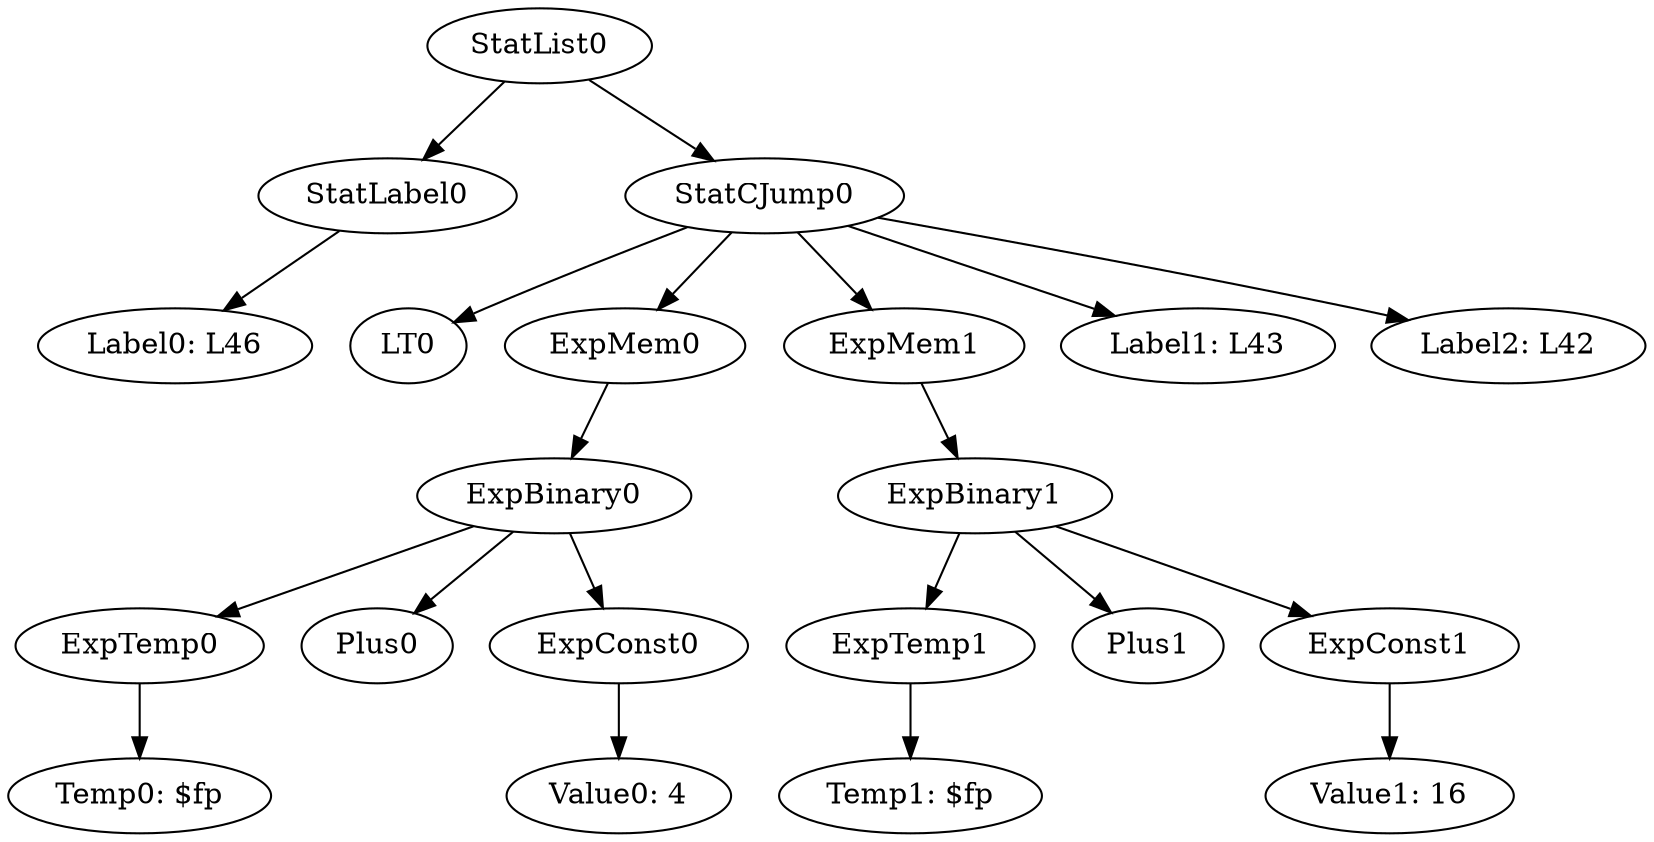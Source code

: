 digraph {
	ordering = out;
	ExpTemp0 -> "Temp0: $fp";
	StatCJump0 -> LT0;
	StatCJump0 -> ExpMem0;
	StatCJump0 -> ExpMem1;
	StatCJump0 -> "Label1: L43";
	StatCJump0 -> "Label2: L42";
	StatList0 -> StatLabel0;
	StatList0 -> StatCJump0;
	StatLabel0 -> "Label0: L46";
	ExpMem1 -> ExpBinary1;
	ExpConst0 -> "Value0: 4";
	ExpBinary0 -> ExpTemp0;
	ExpBinary0 -> Plus0;
	ExpBinary0 -> ExpConst0;
	ExpTemp1 -> "Temp1: $fp";
	ExpMem0 -> ExpBinary0;
	ExpBinary1 -> ExpTemp1;
	ExpBinary1 -> Plus1;
	ExpBinary1 -> ExpConst1;
	ExpConst1 -> "Value1: 16";
}

